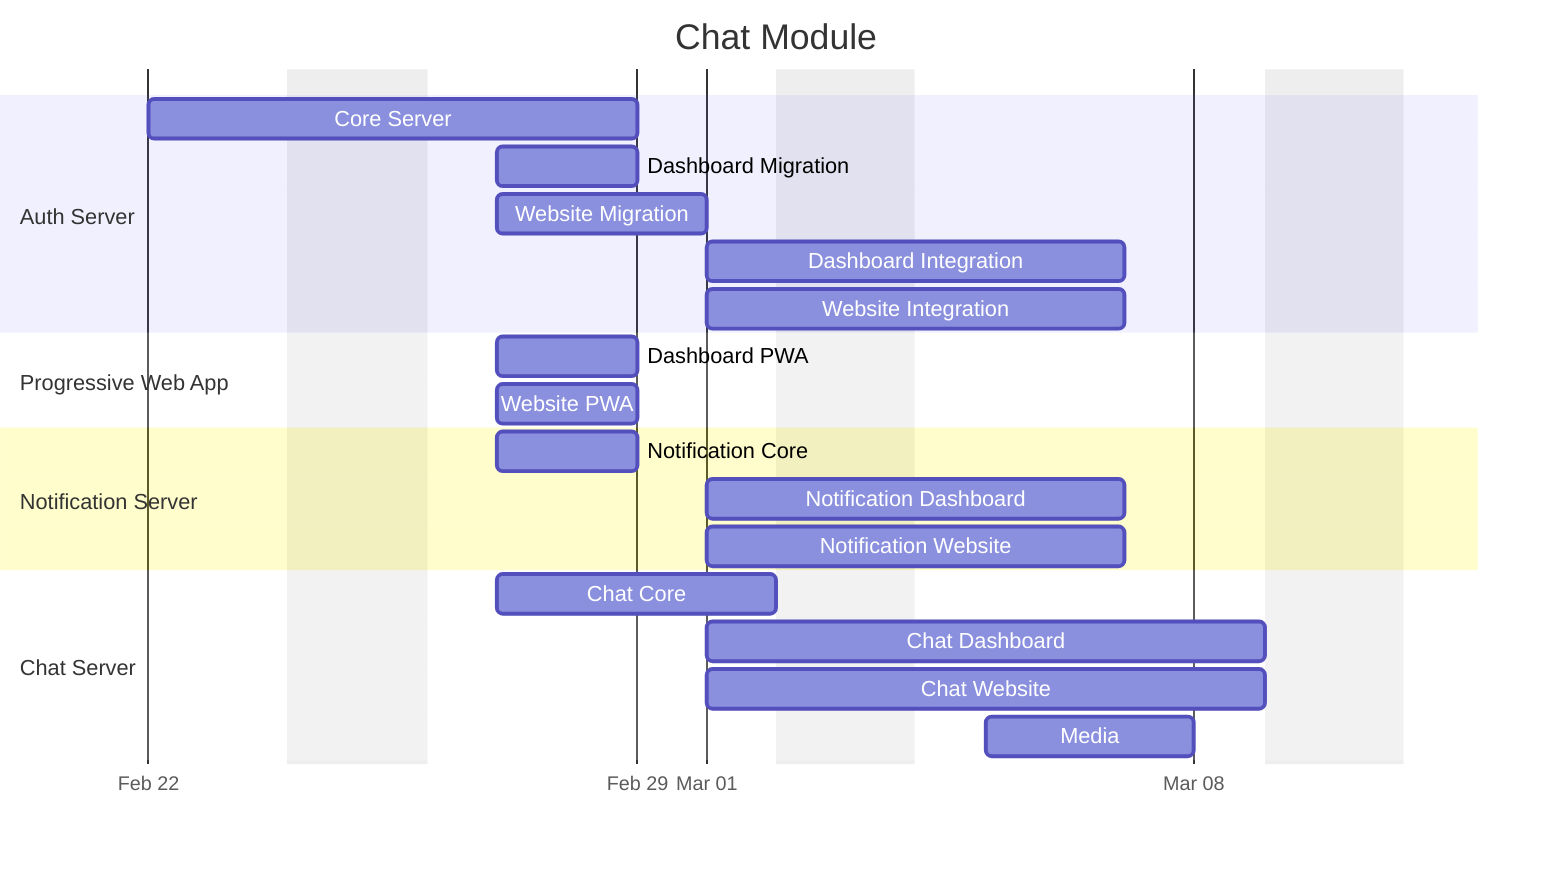 gantt
    dateFormat DD/MM/YY
    title Chat Module
    excludes weekends
    axisFormat %b %d
    tickInterval 7day
    weekday monday
    todayMarker off


    section Auth Server
        Core Server : authCore, 22/02/24, 27/02/24
        Dashboard Migration: authDashboardMigration, 27/02/24, 29/02/24
        Website Migration: authWebsiteMigration, 27/02/24, 01/03/24
        Dashboard Integration: authDashboardIntegration, 01/03/24, 05/03/24
        Website Integration: authWebsiteIntegration, 01/03/24, 05/03/24

    section Progressive Web App
        Dashboard PWA: pwaDashboard, 27/02/24, 29/02/24
        Website PWA: pwaWebsite, 27/02/24, 29/02/24


    section Notification Server
        Notification Core: notificationCore, 27/02/24, 29/02/24
        Notification Dashboard: notificationDashboard, 01/03/24, 05/03/24
        Notification Website: notificationWebsite, 01/03/24, 05/03/24

    section Chat Server
        Chat Core: chatCore, 27/02/24, 02/03/24
        Chat Dashboard: chatDashboard, 01/03/24, 07/03/24
        Chat Website: chatWebsite, 01/03/24, 07/03/24
        Media: chatMediaServer, 05/03/24, 08/03/24